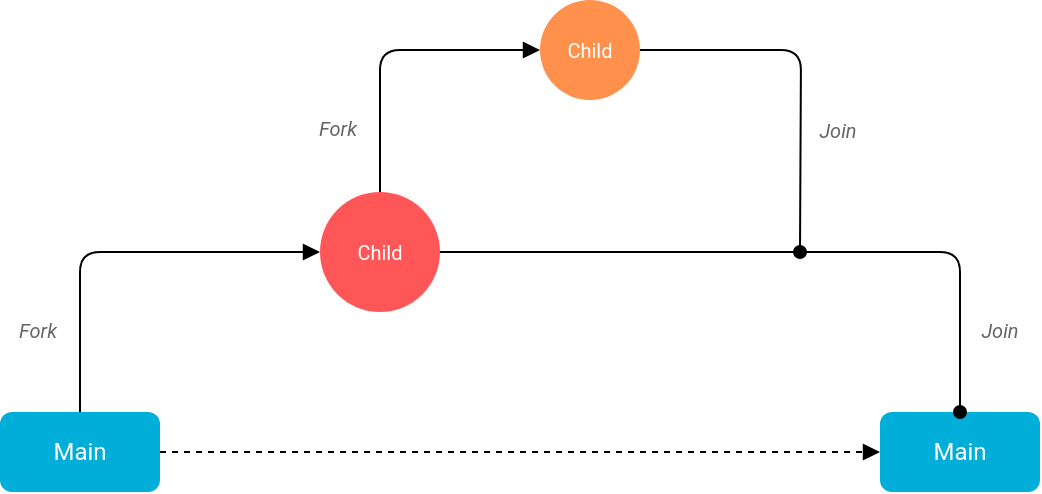 <mxfile version="17.2.4" type="device"><diagram id="-3BWkiWEFSkxqEK0Cg48" name="Page-1"><mxGraphModel dx="1106" dy="796" grid="1" gridSize="10" guides="1" tooltips="1" connect="1" arrows="1" fold="1" page="1" pageScale="1" pageWidth="827" pageHeight="1169" background="none" math="0" shadow="0"><root><mxCell id="0"/><mxCell id="1" parent="0"/><mxCell id="N39Z91b2W0wPA3V1WAd5-3" style="edgeStyle=orthogonalEdgeStyle;rounded=0;orthogonalLoop=1;jettySize=auto;html=1;exitX=1;exitY=0.5;exitDx=0;exitDy=0;entryX=0;entryY=0.5;entryDx=0;entryDy=0;endArrow=block;endFill=1;dashed=1;strokeColor=#000000;" parent="1" source="N39Z91b2W0wPA3V1WAd5-1" target="N39Z91b2W0wPA3V1WAd5-2" edge="1"><mxGeometry relative="1" as="geometry"/></mxCell><mxCell id="N39Z91b2W0wPA3V1WAd5-6" style="edgeStyle=orthogonalEdgeStyle;rounded=1;orthogonalLoop=1;jettySize=auto;html=1;exitX=0.5;exitY=0;exitDx=0;exitDy=0;entryX=0;entryY=0.5;entryDx=0;entryDy=0;endArrow=block;endFill=1;strokeColor=#000000;" parent="1" source="N39Z91b2W0wPA3V1WAd5-1" target="N39Z91b2W0wPA3V1WAd5-4" edge="1"><mxGeometry relative="1" as="geometry"/></mxCell><mxCell id="N39Z91b2W0wPA3V1WAd5-1" value="&lt;font face=&quot;Roboto&quot; data-font-src=&quot;https://fonts.googleapis.com/css?family=Roboto&quot; color=&quot;#ffffff&quot;&gt;Main&lt;/font&gt;" style="rounded=1;whiteSpace=wrap;html=1;fillColor=#00AED9;strokeColor=none;" parent="1" vertex="1"><mxGeometry x="140" y="666" width="80" height="40" as="geometry"/></mxCell><mxCell id="N39Z91b2W0wPA3V1WAd5-2" value="&lt;font face=&quot;Roboto&quot; data-font-src=&quot;https://fonts.googleapis.com/css?family=Roboto&quot; color=&quot;#ffffff&quot;&gt;Main&lt;/font&gt;" style="rounded=1;whiteSpace=wrap;html=1;fillColor=#00AED9;strokeColor=none;" parent="1" vertex="1"><mxGeometry x="580" y="666" width="80" height="40" as="geometry"/></mxCell><mxCell id="N39Z91b2W0wPA3V1WAd5-7" style="edgeStyle=orthogonalEdgeStyle;rounded=1;orthogonalLoop=1;jettySize=auto;html=1;exitX=1;exitY=0.5;exitDx=0;exitDy=0;entryX=0.5;entryY=0;entryDx=0;entryDy=0;endArrow=oval;endFill=1;startSize=6;strokeColor=#000000;" parent="1" source="N39Z91b2W0wPA3V1WAd5-4" target="N39Z91b2W0wPA3V1WAd5-2" edge="1"><mxGeometry relative="1" as="geometry"/></mxCell><mxCell id="N39Z91b2W0wPA3V1WAd5-9" style="edgeStyle=orthogonalEdgeStyle;rounded=1;orthogonalLoop=1;jettySize=auto;html=1;exitX=0.5;exitY=0;exitDx=0;exitDy=0;entryX=0;entryY=0.5;entryDx=0;entryDy=0;endArrow=block;endFill=1;strokeColor=#000000;" parent="1" source="N39Z91b2W0wPA3V1WAd5-4" target="N39Z91b2W0wPA3V1WAd5-8" edge="1"><mxGeometry relative="1" as="geometry"/></mxCell><mxCell id="N39Z91b2W0wPA3V1WAd5-4" value="&lt;font face=&quot;Roboto&quot; style=&quot;font-size: 10px&quot; color=&quot;#ffffff&quot;&gt;Child&lt;/font&gt;" style="ellipse;whiteSpace=wrap;html=1;aspect=fixed;fillColor=#ff5757;strokeColor=none;" parent="1" vertex="1"><mxGeometry x="300" y="556" width="60" height="60" as="geometry"/></mxCell><mxCell id="N39Z91b2W0wPA3V1WAd5-10" style="edgeStyle=orthogonalEdgeStyle;rounded=1;orthogonalLoop=1;jettySize=auto;html=1;exitX=1;exitY=0.5;exitDx=0;exitDy=0;endArrow=oval;endFill=1;strokeColor=#000000;" parent="1" source="N39Z91b2W0wPA3V1WAd5-8" edge="1"><mxGeometry relative="1" as="geometry"><mxPoint x="540" y="586" as="targetPoint"/></mxGeometry></mxCell><mxCell id="N39Z91b2W0wPA3V1WAd5-8" value="&lt;font style=&quot;font-size: 10px&quot; face=&quot;Roboto&quot; data-font-src=&quot;https://fonts.googleapis.com/css?family=Roboto&quot; color=&quot;#ffffff&quot;&gt;Child&lt;/font&gt;" style="ellipse;whiteSpace=wrap;html=1;aspect=fixed;fillColor=#ff914d;strokeColor=none;" parent="1" vertex="1"><mxGeometry x="410" y="460" width="50" height="50" as="geometry"/></mxCell><mxCell id="N39Z91b2W0wPA3V1WAd5-12" value="Join" style="text;html=1;strokeColor=none;fillColor=none;align=center;verticalAlign=middle;whiteSpace=wrap;rounded=0;fontFamily=Roboto;fontSource=https%3A%2F%2Ffonts.googleapis.com%2Fcss%3Ffamily%3DRoboto;fontStyle=2;fontSize=10;fontColor=#666666;" parent="1" vertex="1"><mxGeometry x="625" y="610" width="30" height="30" as="geometry"/></mxCell><mxCell id="N39Z91b2W0wPA3V1WAd5-13" value="Fork" style="text;html=1;strokeColor=none;fillColor=none;align=center;verticalAlign=middle;whiteSpace=wrap;rounded=0;fontFamily=Roboto;fontSource=https%3A%2F%2Ffonts.googleapis.com%2Fcss%3Ffamily%3DRoboto;fontStyle=2;fontSize=10;fontColor=#666666;" parent="1" vertex="1"><mxGeometry x="144" y="610" width="30" height="30" as="geometry"/></mxCell><mxCell id="N39Z91b2W0wPA3V1WAd5-14" value="Fork" style="text;html=1;strokeColor=none;fillColor=none;align=center;verticalAlign=middle;whiteSpace=wrap;rounded=0;fontFamily=Roboto;fontSource=https%3A%2F%2Ffonts.googleapis.com%2Fcss%3Ffamily%3DRoboto;fontStyle=2;fontSize=10;fontColor=#666666;" parent="1" vertex="1"><mxGeometry x="294" y="509" width="30" height="30" as="geometry"/></mxCell><mxCell id="N39Z91b2W0wPA3V1WAd5-15" value="Join" style="text;html=1;strokeColor=none;fillColor=none;align=center;verticalAlign=middle;whiteSpace=wrap;rounded=0;fontFamily=Roboto;fontSource=https%3A%2F%2Ffonts.googleapis.com%2Fcss%3Ffamily%3DRoboto;fontStyle=2;fontSize=10;fontColor=#666666;" parent="1" vertex="1"><mxGeometry x="544" y="510" width="30" height="30" as="geometry"/></mxCell></root></mxGraphModel></diagram></mxfile>
